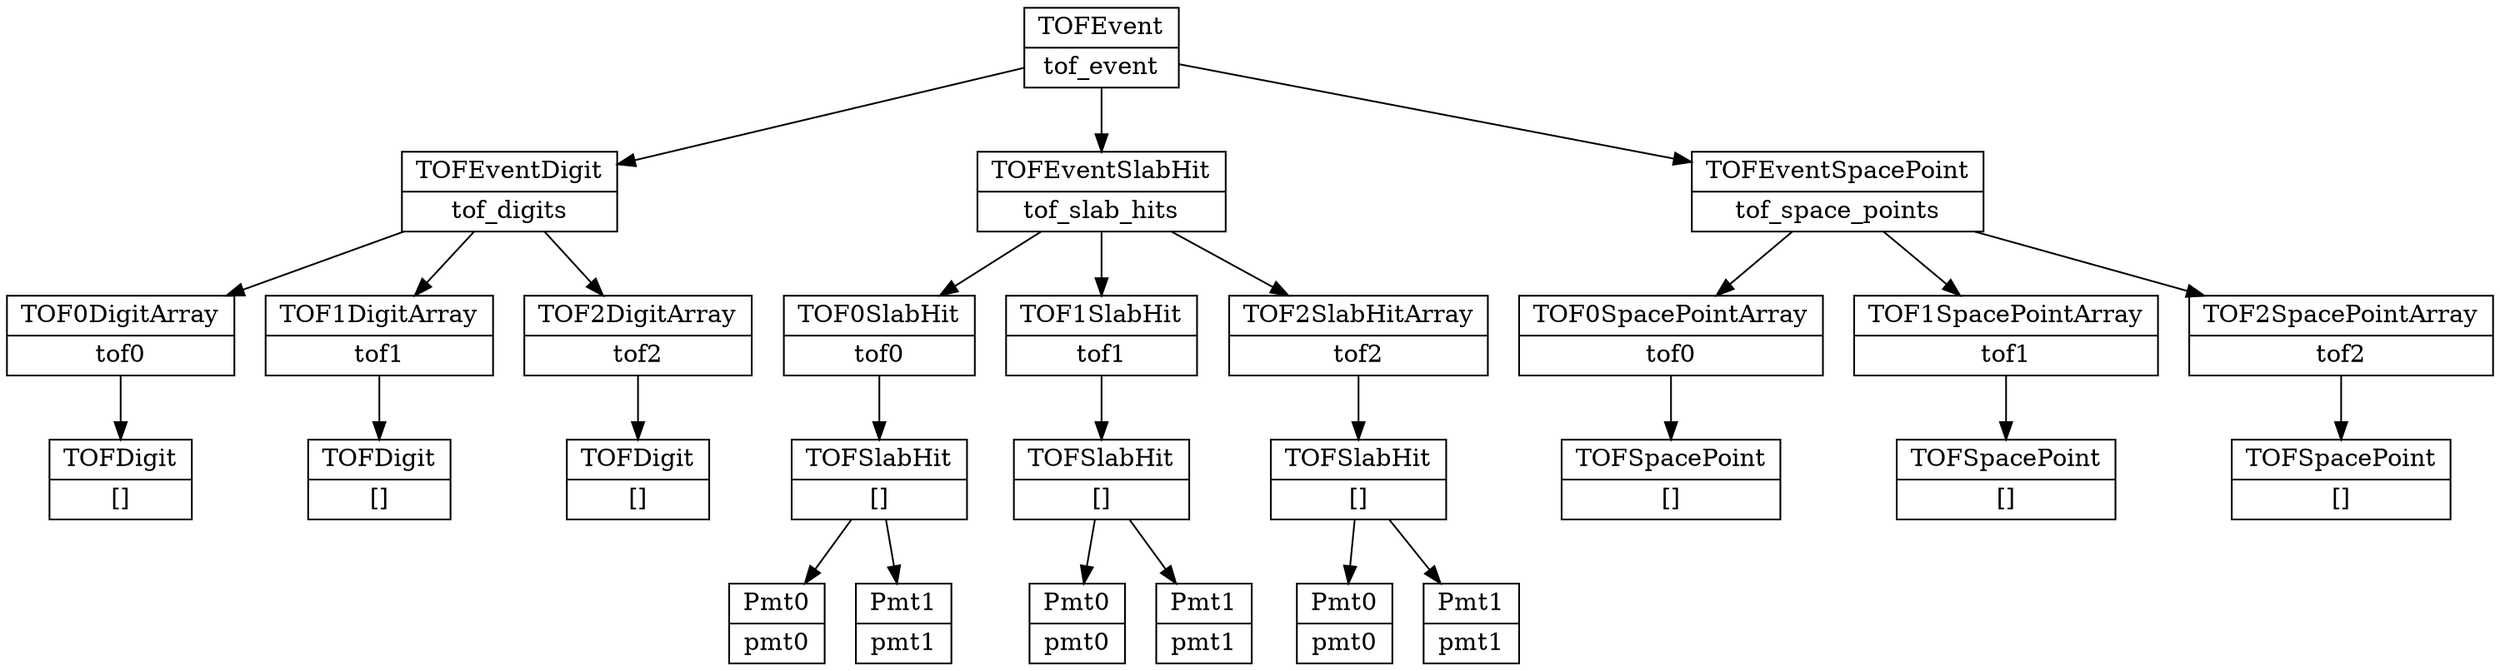 // generate using "dot tof_datastructure.dot -Tpdf -o tof_datastructure.pdf"

digraph G {
  node [shape=record];
  tof_event [shape=record, label="{TOFEvent|tof_event}"]
    tof_event_tof_digits [shape=record, label="{TOFEventDigit|tof_digits}"]
      tof_event_tof_digits_tof0 [shape=record, label="{TOF0DigitArray|tof0}"]
      tof_event_tof_digits_tof0_array_item [shape=record, label="{TOFDigit|[]}"]
      tof_event_tof_digits_tof1 [shape=record, label="{TOF1DigitArray|tof1}"]
      tof_event_tof_digits_tof1_array_item [shape=record, label="{TOFDigit|[]}"]
      tof_event_tof_digits_tof2 [shape=record, label="{TOF2DigitArray|tof2}"]
      tof_event_tof_digits_tof2_array_item [shape=record, label="{TOFDigit|[]}"]
    tof_event_tof_slab_hits [shape=record, label="{TOFEventSlabHit|tof_slab_hits}"]
      tof_event_tof_slab_hits_tof0 [shape=record, label="{TOF0SlabHit|tof0}"]
      tof_event_tof_slab_hits_tof0_array_item [shape=record, label="{TOFSlabHit|[]}"]
        tof_event_tof_slab_hits_tof0_array_item_pmt0 [shape=record, label="{Pmt0|pmt0}"]
        tof_event_tof_slab_hits_tof0_array_item_pmt1 [shape=record, label="{Pmt1|pmt1}"]
      tof_event_tof_slab_hits_tof1 [shape=record, label="{TOF1SlabHit|tof1}"]
      tof_event_tof_slab_hits_tof1_array_item [shape=record, label="{TOFSlabHit|[]}"]
        tof_event_tof_slab_hits_tof1_array_item_pmt0 [shape=record, label="{Pmt0|pmt0}"]
        tof_event_tof_slab_hits_tof1_array_item_pmt1 [shape=record, label="{Pmt1|pmt1}"]
      tof_event_tof_slab_hits_tof2 [shape=record, label="{TOF2SlabHitArray|tof2}"]
      tof_event_tof_slab_hits_tof2_array_item [shape=record, label="{TOFSlabHit|[]}"]
        tof_event_tof_slab_hits_tof2_array_item_pmt0 [shape=record, label="{Pmt0|pmt0}"]
        tof_event_tof_slab_hits_tof2_array_item_pmt1 [shape=record, label="{Pmt1|pmt1}"]
    tof_event_tof_space_points [shape=record, label="{TOFEventSpacePoint|tof_space_points}"]
      tof_event_tof_space_points_tof0 [shape=record, label="{TOF0SpacePointArray|tof0}"]
      tof_event_tof_space_points_tof0_array_item [shape=record, label="{TOFSpacePoint|[]}"]
      tof_event_tof_space_points_tof1 [shape=record, label="{TOF1SpacePointArray|tof1}"]
      tof_event_tof_space_points_tof1_array_item [shape=record, label="{TOFSpacePoint|[]}"]
      tof_event_tof_space_points_tof2 [shape=record, label="{TOF2SpacePointArray|tof2}"]
      tof_event_tof_space_points_tof2_array_item [shape=record, label="{TOFSpacePoint|[]}"]

    tof_event -> tof_event_tof_digits
    tof_event -> tof_event_tof_slab_hits
    tof_event -> tof_event_tof_space_points
    tof_event_tof_digits -> tof_event_tof_digits_tof0
    tof_event_tof_digits -> tof_event_tof_digits_tof1
    tof_event_tof_digits -> tof_event_tof_digits_tof2
      tof_event_tof_digits_tof0 -> tof_event_tof_digits_tof0_array_item
      tof_event_tof_digits_tof1 -> tof_event_tof_digits_tof1_array_item
      tof_event_tof_digits_tof2 -> tof_event_tof_digits_tof2_array_item
    tof_event_tof_slab_hits -> tof_event_tof_slab_hits_tof0
    tof_event_tof_slab_hits -> tof_event_tof_slab_hits_tof1
    tof_event_tof_slab_hits -> tof_event_tof_slab_hits_tof2
      tof_event_tof_slab_hits_tof0 -> tof_event_tof_slab_hits_tof0_array_item
      tof_event_tof_slab_hits_tof0_array_item -> tof_event_tof_slab_hits_tof0_array_item_pmt0
      tof_event_tof_slab_hits_tof0_array_item -> tof_event_tof_slab_hits_tof0_array_item_pmt1
      tof_event_tof_slab_hits_tof1 -> tof_event_tof_slab_hits_tof1_array_item
      tof_event_tof_slab_hits_tof1_array_item -> tof_event_tof_slab_hits_tof1_array_item_pmt0
      tof_event_tof_slab_hits_tof1_array_item -> tof_event_tof_slab_hits_tof1_array_item_pmt1
      tof_event_tof_slab_hits_tof2 -> tof_event_tof_slab_hits_tof2_array_item
      tof_event_tof_slab_hits_tof2_array_item -> tof_event_tof_slab_hits_tof2_array_item_pmt0
      tof_event_tof_slab_hits_tof2_array_item -> tof_event_tof_slab_hits_tof2_array_item_pmt1
    tof_event_tof_space_points -> tof_event_tof_space_points_tof0
    tof_event_tof_space_points -> tof_event_tof_space_points_tof1
    tof_event_tof_space_points -> tof_event_tof_space_points_tof2
      tof_event_tof_space_points_tof0 -> tof_event_tof_space_points_tof0_array_item
      tof_event_tof_space_points_tof1 -> tof_event_tof_space_points_tof1_array_item
      tof_event_tof_space_points_tof2 -> tof_event_tof_space_points_tof2_array_item
}
